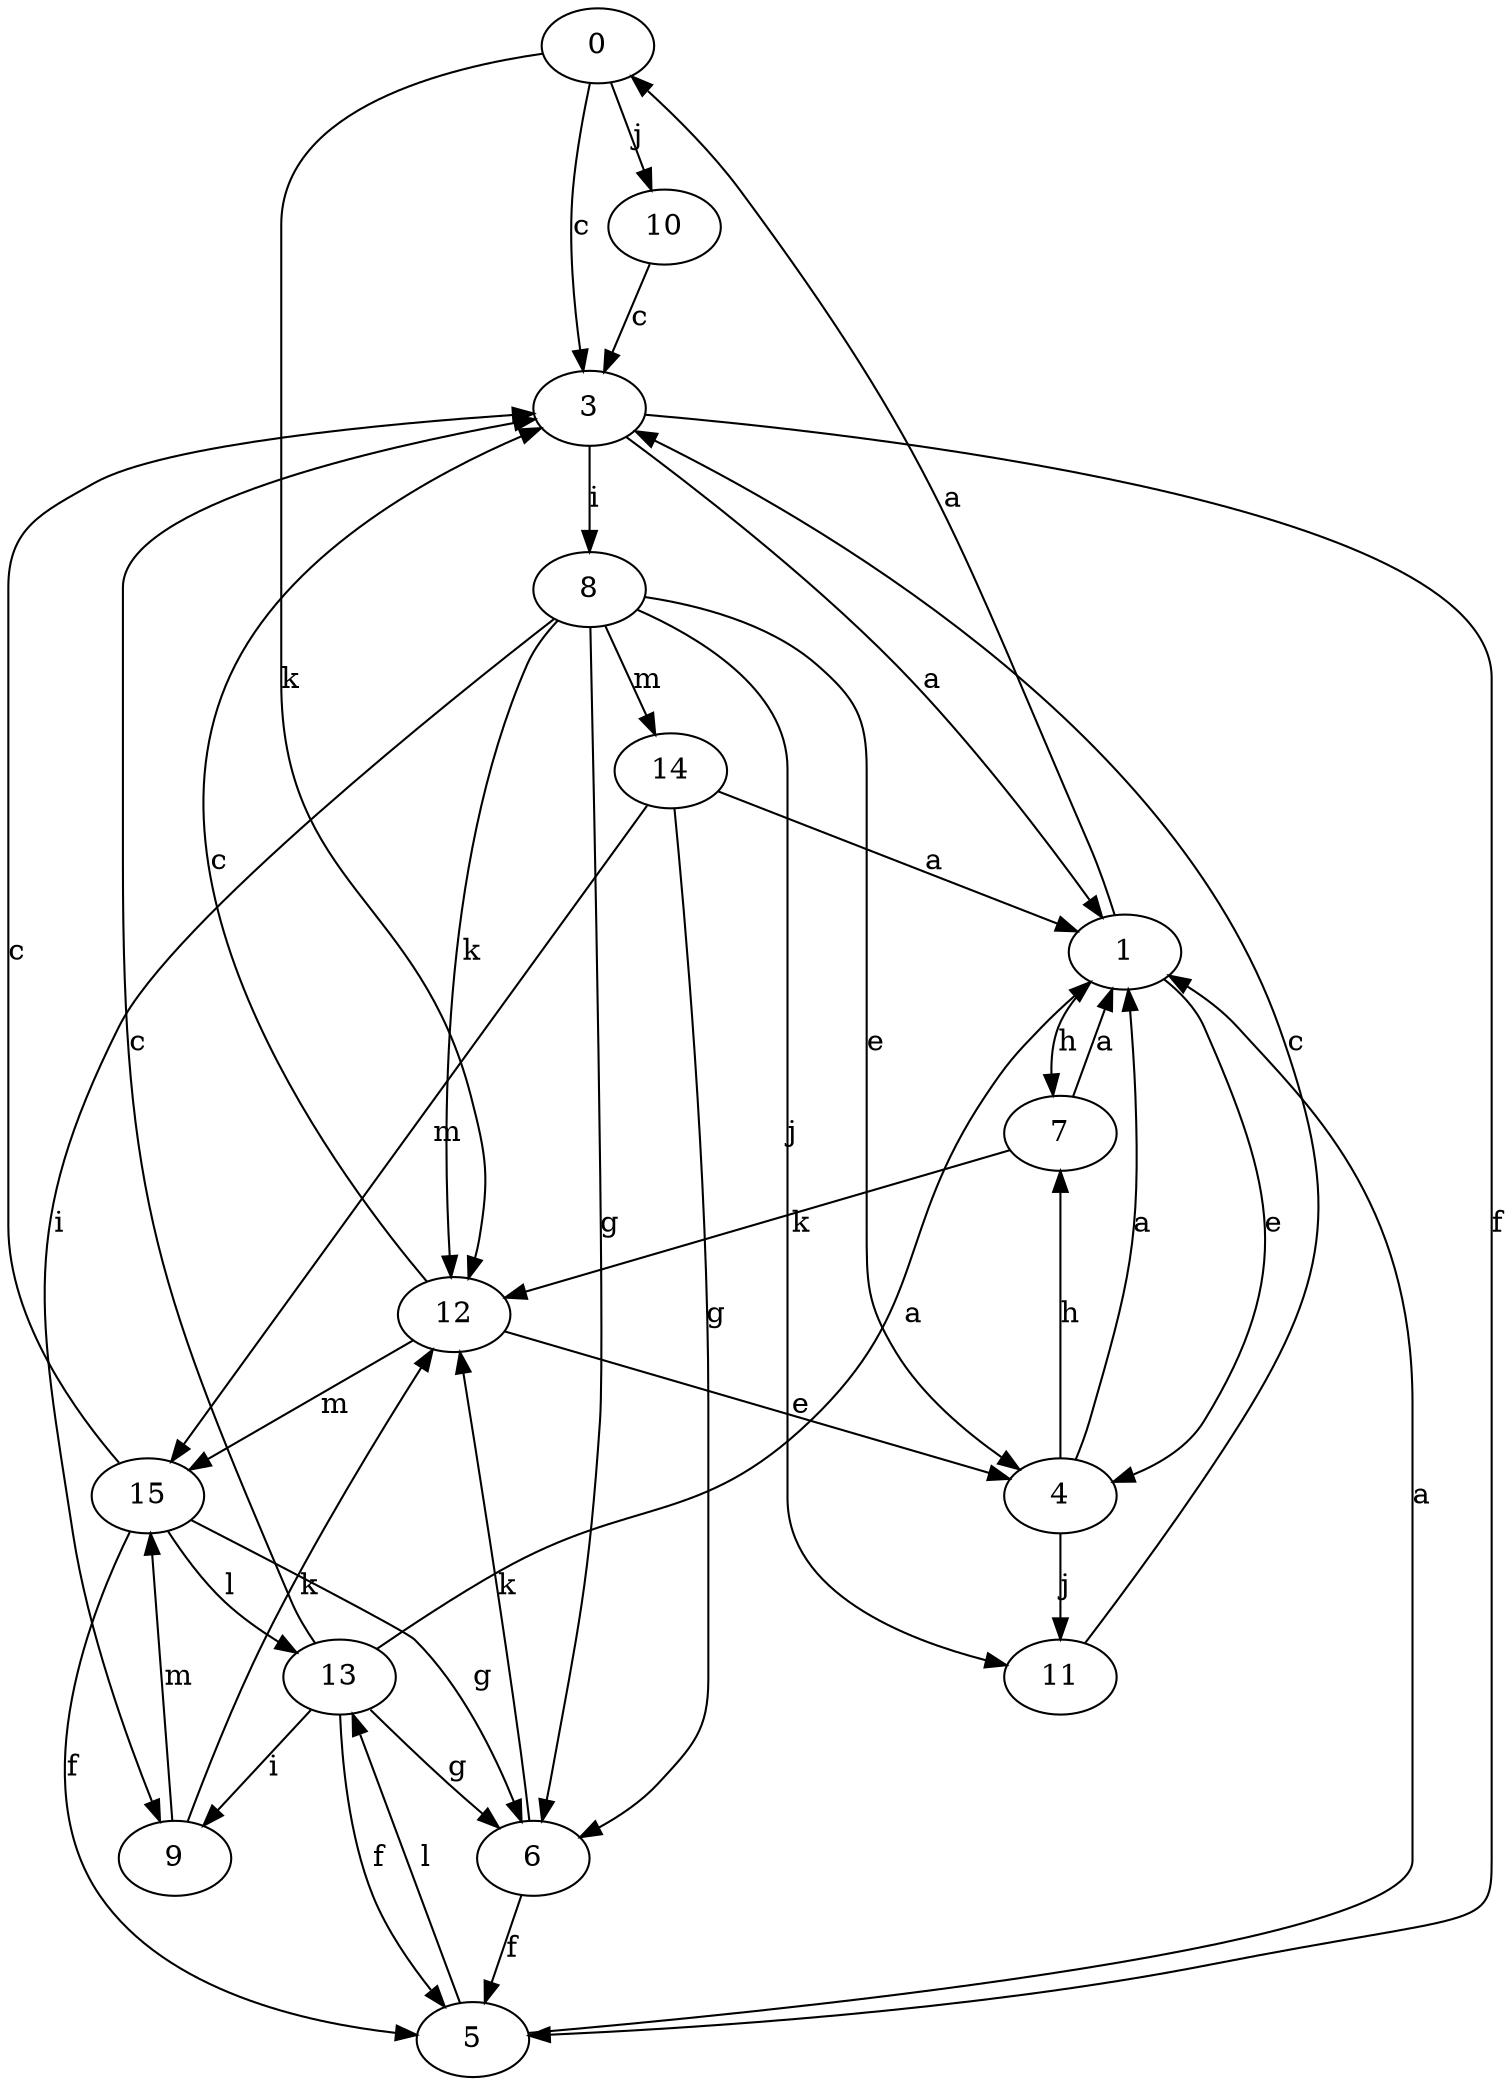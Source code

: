 strict digraph  {
0;
1;
3;
4;
5;
6;
7;
8;
9;
10;
11;
12;
13;
14;
15;
0 -> 3  [label=c];
0 -> 10  [label=j];
0 -> 12  [label=k];
1 -> 0  [label=a];
1 -> 4  [label=e];
1 -> 7  [label=h];
3 -> 1  [label=a];
3 -> 5  [label=f];
3 -> 8  [label=i];
4 -> 1  [label=a];
4 -> 7  [label=h];
4 -> 11  [label=j];
5 -> 1  [label=a];
5 -> 13  [label=l];
6 -> 5  [label=f];
6 -> 12  [label=k];
7 -> 1  [label=a];
7 -> 12  [label=k];
8 -> 4  [label=e];
8 -> 6  [label=g];
8 -> 9  [label=i];
8 -> 11  [label=j];
8 -> 12  [label=k];
8 -> 14  [label=m];
9 -> 12  [label=k];
9 -> 15  [label=m];
10 -> 3  [label=c];
11 -> 3  [label=c];
12 -> 3  [label=c];
12 -> 4  [label=e];
12 -> 15  [label=m];
13 -> 1  [label=a];
13 -> 3  [label=c];
13 -> 5  [label=f];
13 -> 6  [label=g];
13 -> 9  [label=i];
14 -> 1  [label=a];
14 -> 6  [label=g];
14 -> 15  [label=m];
15 -> 3  [label=c];
15 -> 5  [label=f];
15 -> 6  [label=g];
15 -> 13  [label=l];
}
